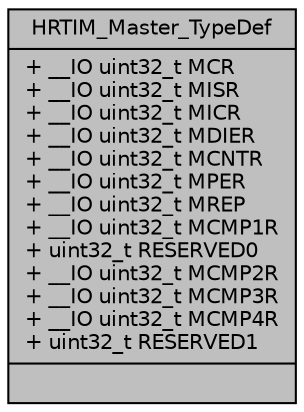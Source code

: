 digraph "HRTIM_Master_TypeDef"
{
 // LATEX_PDF_SIZE
  edge [fontname="Helvetica",fontsize="10",labelfontname="Helvetica",labelfontsize="10"];
  node [fontname="Helvetica",fontsize="10",shape=record];
  Node1 [label="{HRTIM_Master_TypeDef\n|+ __IO uint32_t MCR\l+ __IO uint32_t MISR\l+ __IO uint32_t MICR\l+ __IO uint32_t MDIER\l+ __IO uint32_t MCNTR\l+ __IO uint32_t MPER\l+ __IO uint32_t MREP\l+ __IO uint32_t MCMP1R\l+ uint32_t RESERVED0\l+ __IO uint32_t MCMP2R\l+ __IO uint32_t MCMP3R\l+ __IO uint32_t MCMP4R\l+ uint32_t RESERVED1\l|}",height=0.2,width=0.4,color="black", fillcolor="grey75", style="filled", fontcolor="black",tooltip=" "];
}
